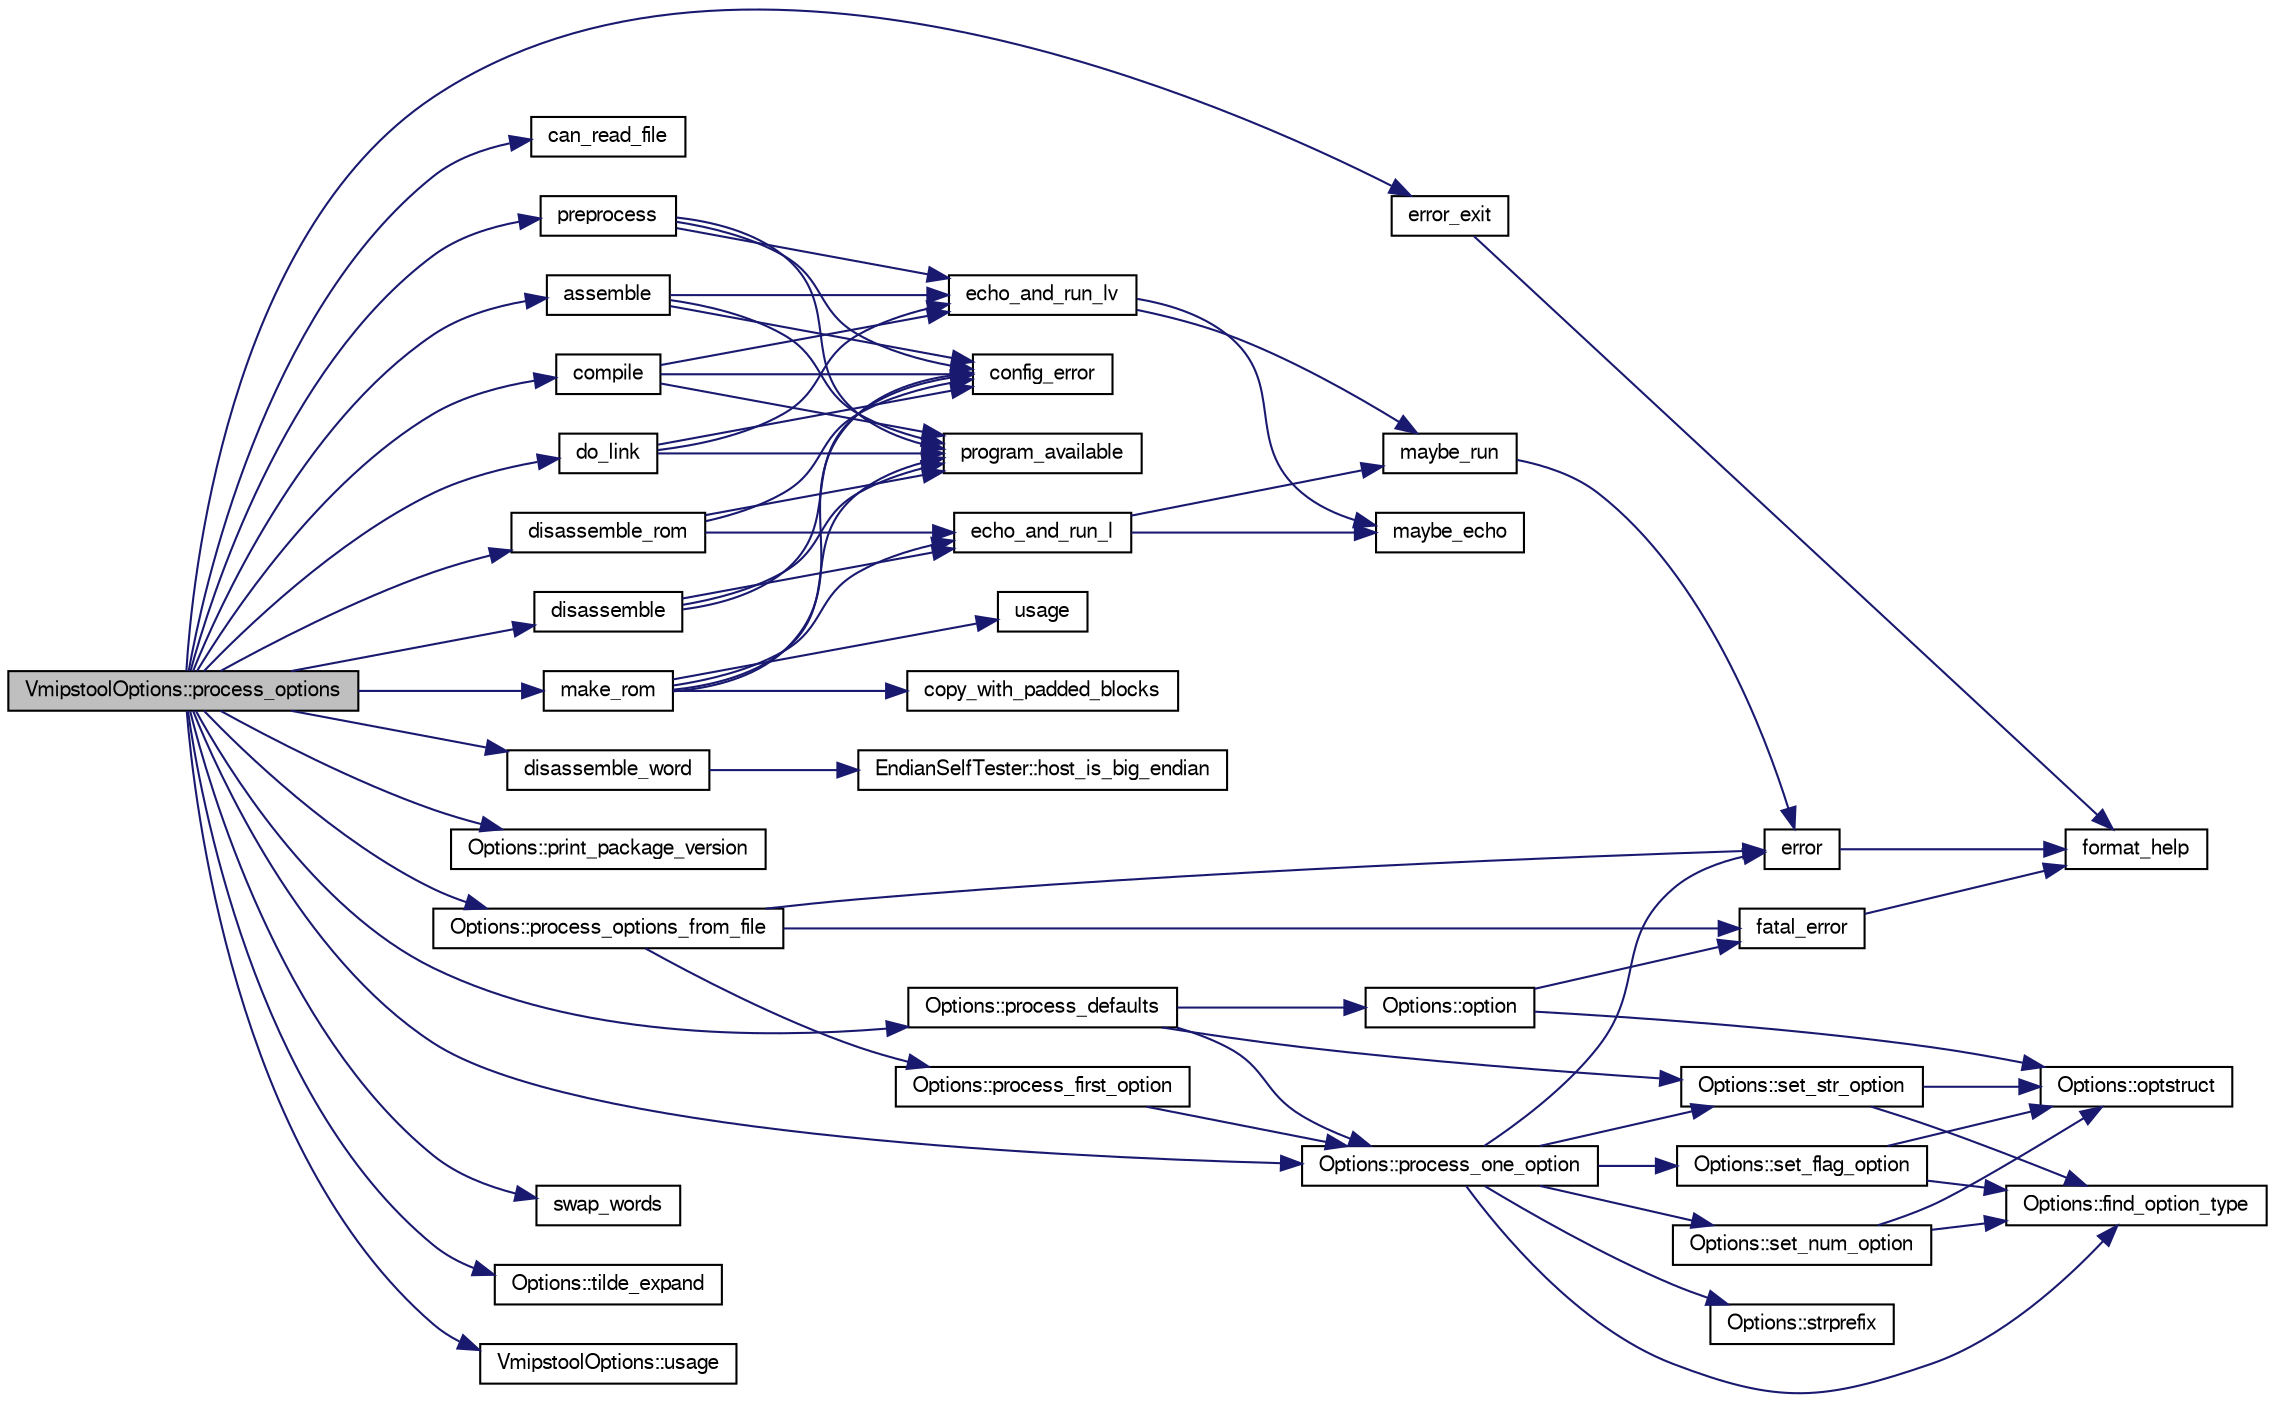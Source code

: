 digraph G
{
  edge [fontname="FreeSans",fontsize="10",labelfontname="FreeSans",labelfontsize="10"];
  node [fontname="FreeSans",fontsize="10",shape=record];
  rankdir=LR;
  Node1 [label="VmipstoolOptions::process_options",height=0.2,width=0.4,color="black", fillcolor="grey75", style="filled" fontcolor="black"];
  Node1 -> Node2 [color="midnightblue",fontsize="10",style="solid"];
  Node2 [label="assemble",height=0.2,width=0.4,color="black", fillcolor="white", style="filled",URL="$vmipstool_8cc.html#ac4738288cab0200d9938ec73bd5cf5a0"];
  Node2 -> Node3 [color="midnightblue",fontsize="10",style="solid"];
  Node3 [label="config_error",height=0.2,width=0.4,color="black", fillcolor="white", style="filled",URL="$vmipstool_8cc.html#ace7d667fbb6c9c93c1766a9463210dd2"];
  Node2 -> Node4 [color="midnightblue",fontsize="10",style="solid"];
  Node4 [label="echo_and_run_lv",height=0.2,width=0.4,color="black", fillcolor="white", style="filled",URL="$vmipstool_8cc.html#abe7101508d1a4326a9aa174b06b01bb9"];
  Node4 -> Node5 [color="midnightblue",fontsize="10",style="solid"];
  Node5 [label="maybe_echo",height=0.2,width=0.4,color="black", fillcolor="white", style="filled",URL="$vmipstool_8cc.html#af5c78071ff1efaa09840d66031a156c1"];
  Node4 -> Node6 [color="midnightblue",fontsize="10",style="solid"];
  Node6 [label="maybe_run",height=0.2,width=0.4,color="black", fillcolor="white", style="filled",URL="$vmipstool_8cc.html#a4eddff63fba08e9547ff240959f74497"];
  Node6 -> Node7 [color="midnightblue",fontsize="10",style="solid"];
  Node7 [label="error",height=0.2,width=0.4,color="black", fillcolor="white", style="filled",URL="$error_8cc.html#a158a1af99275c1555bf5fcc74709aa5a"];
  Node7 -> Node8 [color="midnightblue",fontsize="10",style="solid"];
  Node8 [label="format_help",height=0.2,width=0.4,color="black", fillcolor="white", style="filled",URL="$error_8cc.html#aa182c84a77010100b5b8a15b1ff22e70"];
  Node2 -> Node9 [color="midnightblue",fontsize="10",style="solid"];
  Node9 [label="program_available",height=0.2,width=0.4,color="black", fillcolor="white", style="filled",URL="$vmipstool_8cc.html#ab8d561780e03397eaa7fb210c5105152"];
  Node1 -> Node10 [color="midnightblue",fontsize="10",style="solid"];
  Node10 [label="can_read_file",height=0.2,width=0.4,color="black", fillcolor="white", style="filled",URL="$fileutils_8cc.html#a526b5ecc8653b604a0aa0e9c25728617"];
  Node1 -> Node11 [color="midnightblue",fontsize="10",style="solid"];
  Node11 [label="compile",height=0.2,width=0.4,color="black", fillcolor="white", style="filled",URL="$vmipstool_8cc.html#a33407f9cef6a45bb10a28cc720ad5e6b"];
  Node11 -> Node3 [color="midnightblue",fontsize="10",style="solid"];
  Node11 -> Node4 [color="midnightblue",fontsize="10",style="solid"];
  Node11 -> Node9 [color="midnightblue",fontsize="10",style="solid"];
  Node1 -> Node12 [color="midnightblue",fontsize="10",style="solid"];
  Node12 [label="disassemble",height=0.2,width=0.4,color="black", fillcolor="white", style="filled",URL="$vmipstool_8cc.html#a9809d972a96d10fb1bbb4eb81b9bd43b"];
  Node12 -> Node3 [color="midnightblue",fontsize="10",style="solid"];
  Node12 -> Node13 [color="midnightblue",fontsize="10",style="solid"];
  Node13 [label="echo_and_run_l",height=0.2,width=0.4,color="black", fillcolor="white", style="filled",URL="$vmipstool_8cc.html#afaf331a47c6b0fd91cf4c8d6f254b81f"];
  Node13 -> Node5 [color="midnightblue",fontsize="10",style="solid"];
  Node13 -> Node6 [color="midnightblue",fontsize="10",style="solid"];
  Node12 -> Node9 [color="midnightblue",fontsize="10",style="solid"];
  Node1 -> Node14 [color="midnightblue",fontsize="10",style="solid"];
  Node14 [label="disassemble_rom",height=0.2,width=0.4,color="black", fillcolor="white", style="filled",URL="$vmipstool_8cc.html#aa83542cfc62dae946c6de4120771e3f1"];
  Node14 -> Node3 [color="midnightblue",fontsize="10",style="solid"];
  Node14 -> Node13 [color="midnightblue",fontsize="10",style="solid"];
  Node14 -> Node9 [color="midnightblue",fontsize="10",style="solid"];
  Node1 -> Node15 [color="midnightblue",fontsize="10",style="solid"];
  Node15 [label="disassemble_word",height=0.2,width=0.4,color="black", fillcolor="white", style="filled",URL="$vmipstool_8cc.html#ac0d47ba55975cbb7ffd9c761d5a82d12"];
  Node15 -> Node16 [color="midnightblue",fontsize="10",style="solid"];
  Node16 [label="EndianSelfTester::host_is_big_endian",height=0.2,width=0.4,color="black", fillcolor="white", style="filled",URL="$classEndianSelfTester.html#a1ac98cdbcbfaa82f42a9a283b0b81585"];
  Node1 -> Node17 [color="midnightblue",fontsize="10",style="solid"];
  Node17 [label="do_link",height=0.2,width=0.4,color="black", fillcolor="white", style="filled",URL="$vmipstool_8cc.html#a76930b3a1acce5f9817cc86a08db6558"];
  Node17 -> Node3 [color="midnightblue",fontsize="10",style="solid"];
  Node17 -> Node4 [color="midnightblue",fontsize="10",style="solid"];
  Node17 -> Node9 [color="midnightblue",fontsize="10",style="solid"];
  Node1 -> Node18 [color="midnightblue",fontsize="10",style="solid"];
  Node18 [label="error_exit",height=0.2,width=0.4,color="black", fillcolor="white", style="filled",URL="$error_8cc.html#ac57e0c1e399deb06bea3975fcd3deb40"];
  Node18 -> Node8 [color="midnightblue",fontsize="10",style="solid"];
  Node1 -> Node19 [color="midnightblue",fontsize="10",style="solid"];
  Node19 [label="make_rom",height=0.2,width=0.4,color="black", fillcolor="white", style="filled",URL="$vmipstool_8cc.html#a7deb391ca03fb244fa77a0b8c05a0f80"];
  Node19 -> Node3 [color="midnightblue",fontsize="10",style="solid"];
  Node19 -> Node20 [color="midnightblue",fontsize="10",style="solid"];
  Node20 [label="copy_with_padded_blocks",height=0.2,width=0.4,color="black", fillcolor="white", style="filled",URL="$vmipstool_8cc.html#a9c73866d1c1cd2db22d364ccb32c1ca3"];
  Node19 -> Node13 [color="midnightblue",fontsize="10",style="solid"];
  Node19 -> Node9 [color="midnightblue",fontsize="10",style="solid"];
  Node19 -> Node21 [color="midnightblue",fontsize="10",style="solid"];
  Node21 [label="usage",height=0.2,width=0.4,color="black", fillcolor="white", style="filled",URL="$vmipstool_8cc.html#ae8605e2b78cd4a81b6c6b5c30cb7366a"];
  Node1 -> Node22 [color="midnightblue",fontsize="10",style="solid"];
  Node22 [label="preprocess",height=0.2,width=0.4,color="black", fillcolor="white", style="filled",URL="$vmipstool_8cc.html#ae30ea8a68ba91d55b97791a36e2dc66d"];
  Node22 -> Node3 [color="midnightblue",fontsize="10",style="solid"];
  Node22 -> Node4 [color="midnightblue",fontsize="10",style="solid"];
  Node22 -> Node9 [color="midnightblue",fontsize="10",style="solid"];
  Node1 -> Node23 [color="midnightblue",fontsize="10",style="solid"];
  Node23 [label="Options::print_package_version",height=0.2,width=0.4,color="black", fillcolor="white", style="filled",URL="$classOptions.html#a11e86765e4e309f8eb0abef4f235d106"];
  Node1 -> Node24 [color="midnightblue",fontsize="10",style="solid"];
  Node24 [label="Options::process_defaults",height=0.2,width=0.4,color="black", fillcolor="white", style="filled",URL="$classOptions.html#a5b2d7759ab32fe3a5c638a18862a0e54"];
  Node24 -> Node25 [color="midnightblue",fontsize="10",style="solid"];
  Node25 [label="Options::option",height=0.2,width=0.4,color="black", fillcolor="white", style="filled",URL="$classOptions.html#a3a535c4c76588d00f62c9817bc0ff63b"];
  Node25 -> Node26 [color="midnightblue",fontsize="10",style="solid"];
  Node26 [label="fatal_error",height=0.2,width=0.4,color="black", fillcolor="white", style="filled",URL="$error_8cc.html#ab5b64997b285ceb84915e7f321b4db20"];
  Node26 -> Node8 [color="midnightblue",fontsize="10",style="solid"];
  Node25 -> Node27 [color="midnightblue",fontsize="10",style="solid"];
  Node27 [label="Options::optstruct",height=0.2,width=0.4,color="black", fillcolor="white", style="filled",URL="$classOptions.html#a4a9be4a96d5b12a8abb469fef02af7ee"];
  Node24 -> Node28 [color="midnightblue",fontsize="10",style="solid"];
  Node28 [label="Options::process_one_option",height=0.2,width=0.4,color="black", fillcolor="white", style="filled",URL="$classOptions.html#ad8ec1474331ba97df748a9ceaf1f48a6"];
  Node28 -> Node7 [color="midnightblue",fontsize="10",style="solid"];
  Node28 -> Node29 [color="midnightblue",fontsize="10",style="solid"];
  Node29 [label="Options::find_option_type",height=0.2,width=0.4,color="black", fillcolor="white", style="filled",URL="$classOptions.html#a43c1b070c853edd7d3b227e300f6db80"];
  Node28 -> Node30 [color="midnightblue",fontsize="10",style="solid"];
  Node30 [label="Options::set_flag_option",height=0.2,width=0.4,color="black", fillcolor="white", style="filled",URL="$classOptions.html#a89174e246a138fd030eed58a2ca2f358"];
  Node30 -> Node29 [color="midnightblue",fontsize="10",style="solid"];
  Node30 -> Node27 [color="midnightblue",fontsize="10",style="solid"];
  Node28 -> Node31 [color="midnightblue",fontsize="10",style="solid"];
  Node31 [label="Options::set_num_option",height=0.2,width=0.4,color="black", fillcolor="white", style="filled",URL="$classOptions.html#ab7f5346ac22e0c72eafb3324fd84236e"];
  Node31 -> Node29 [color="midnightblue",fontsize="10",style="solid"];
  Node31 -> Node27 [color="midnightblue",fontsize="10",style="solid"];
  Node28 -> Node32 [color="midnightblue",fontsize="10",style="solid"];
  Node32 [label="Options::set_str_option",height=0.2,width=0.4,color="black", fillcolor="white", style="filled",URL="$classOptions.html#a6e6c73b2ed51467f7f076638e0726629"];
  Node32 -> Node29 [color="midnightblue",fontsize="10",style="solid"];
  Node32 -> Node27 [color="midnightblue",fontsize="10",style="solid"];
  Node28 -> Node33 [color="midnightblue",fontsize="10",style="solid"];
  Node33 [label="Options::strprefix",height=0.2,width=0.4,color="black", fillcolor="white", style="filled",URL="$classOptions.html#a1273ec7b1f585443952d3d43feec0010"];
  Node24 -> Node32 [color="midnightblue",fontsize="10",style="solid"];
  Node1 -> Node28 [color="midnightblue",fontsize="10",style="solid"];
  Node1 -> Node34 [color="midnightblue",fontsize="10",style="solid"];
  Node34 [label="Options::process_options_from_file",height=0.2,width=0.4,color="black", fillcolor="white", style="filled",URL="$classOptions.html#a06b815b611cffcd3ee17fdaeb1787854"];
  Node34 -> Node7 [color="midnightblue",fontsize="10",style="solid"];
  Node34 -> Node26 [color="midnightblue",fontsize="10",style="solid"];
  Node34 -> Node35 [color="midnightblue",fontsize="10",style="solid"];
  Node35 [label="Options::process_first_option",height=0.2,width=0.4,color="black", fillcolor="white", style="filled",URL="$classOptions.html#a76a5fec3abf24dd992b76e6056392604"];
  Node35 -> Node28 [color="midnightblue",fontsize="10",style="solid"];
  Node1 -> Node36 [color="midnightblue",fontsize="10",style="solid"];
  Node36 [label="swap_words",height=0.2,width=0.4,color="black", fillcolor="white", style="filled",URL="$vmipstool_8cc.html#a9730a0e8570e7841d45c0e223f5f77a8"];
  Node1 -> Node37 [color="midnightblue",fontsize="10",style="solid"];
  Node37 [label="Options::tilde_expand",height=0.2,width=0.4,color="black", fillcolor="white", style="filled",URL="$classOptions.html#af82c0bbc02cb2c8f6a115dd1fdd43579"];
  Node1 -> Node38 [color="midnightblue",fontsize="10",style="solid"];
  Node38 [label="VmipstoolOptions::usage",height=0.2,width=0.4,color="black", fillcolor="white", style="filled",URL="$classVmipstoolOptions.html#a0b491d0ea280503ddfa10301ead352a9"];
}
